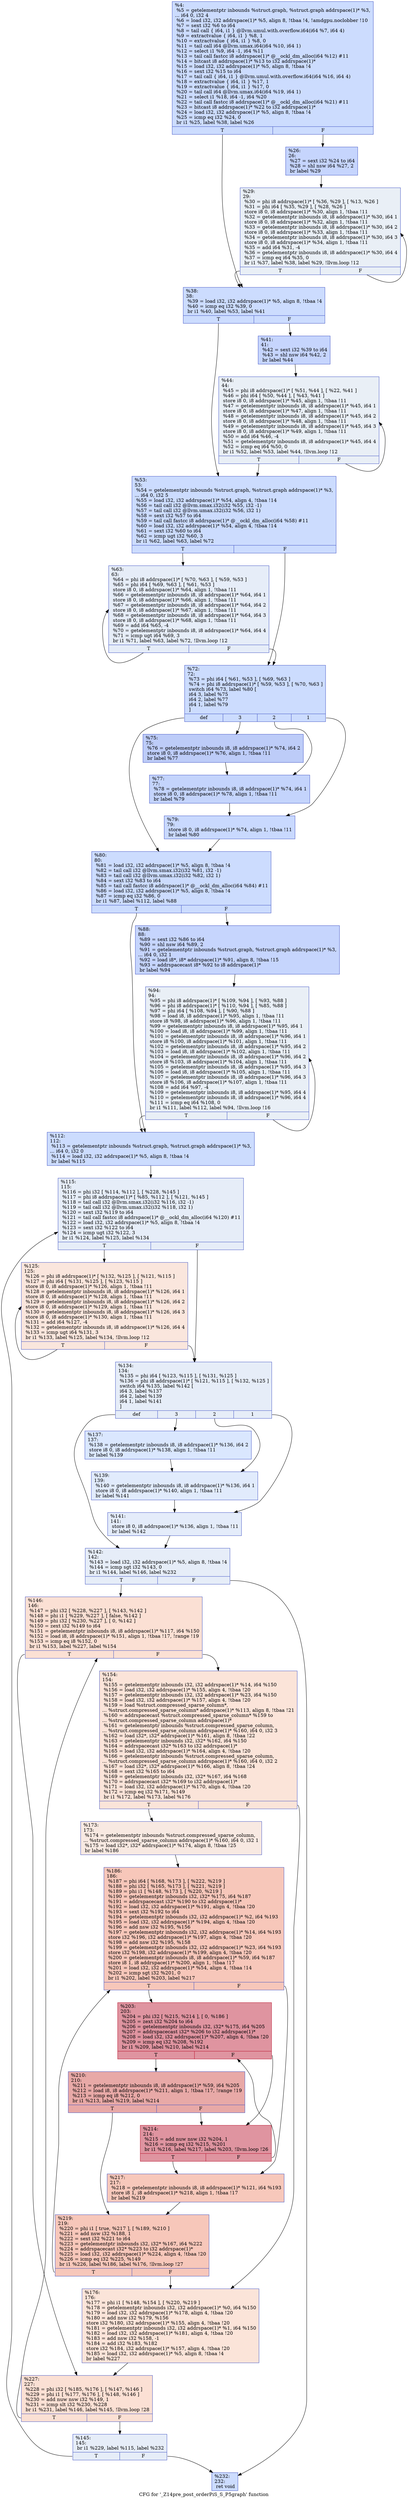 digraph "CFG for '_Z14pre_post_orderPiS_S_P5graph' function" {
	label="CFG for '_Z14pre_post_orderPiS_S_P5graph' function";

	Node0x5d91cc0 [shape=record,color="#3d50c3ff", style=filled, fillcolor="#8caffe70",label="{%4:\l  %5 = getelementptr inbounds %struct.graph, %struct.graph addrspace(1)* %3,\l... i64 0, i32 4\l  %6 = load i32, i32 addrspace(1)* %5, align 8, !tbaa !4, !amdgpu.noclobber !10\l  %7 = sext i32 %6 to i64\l  %8 = tail call \{ i64, i1 \} @llvm.umul.with.overflow.i64(i64 %7, i64 4)\l  %9 = extractvalue \{ i64, i1 \} %8, 1\l  %10 = extractvalue \{ i64, i1 \} %8, 0\l  %11 = tail call i64 @llvm.umax.i64(i64 %10, i64 1)\l  %12 = select i1 %9, i64 -1, i64 %11\l  %13 = tail call fastcc i8 addrspace(1)* @__ockl_dm_alloc(i64 %12) #11\l  %14 = bitcast i8 addrspace(1)* %13 to i32 addrspace(1)*\l  %15 = load i32, i32 addrspace(1)* %5, align 8, !tbaa !4\l  %16 = sext i32 %15 to i64\l  %17 = tail call \{ i64, i1 \} @llvm.umul.with.overflow.i64(i64 %16, i64 4)\l  %18 = extractvalue \{ i64, i1 \} %17, 1\l  %19 = extractvalue \{ i64, i1 \} %17, 0\l  %20 = tail call i64 @llvm.umax.i64(i64 %19, i64 1)\l  %21 = select i1 %18, i64 -1, i64 %20\l  %22 = tail call fastcc i8 addrspace(1)* @__ockl_dm_alloc(i64 %21) #11\l  %23 = bitcast i8 addrspace(1)* %22 to i32 addrspace(1)*\l  %24 = load i32, i32 addrspace(1)* %5, align 8, !tbaa !4\l  %25 = icmp eq i32 %24, 0\l  br i1 %25, label %38, label %26\l|{<s0>T|<s1>F}}"];
	Node0x5d91cc0:s0 -> Node0x5d94650;
	Node0x5d91cc0:s1 -> Node0x5d946a0;
	Node0x5d946a0 [shape=record,color="#3d50c3ff", style=filled, fillcolor="#7ea1fa70",label="{%26:\l26:                                               \l  %27 = sext i32 %24 to i64\l  %28 = shl nsw i64 %27, 2\l  br label %29\l}"];
	Node0x5d946a0 -> Node0x5d948e0;
	Node0x5d948e0 [shape=record,color="#3d50c3ff", style=filled, fillcolor="#cedaeb70",label="{%29:\l29:                                               \l  %30 = phi i8 addrspace(1)* [ %36, %29 ], [ %13, %26 ]\l  %31 = phi i64 [ %35, %29 ], [ %28, %26 ]\l  store i8 0, i8 addrspace(1)* %30, align 1, !tbaa !11\l  %32 = getelementptr inbounds i8, i8 addrspace(1)* %30, i64 1\l  store i8 0, i8 addrspace(1)* %32, align 1, !tbaa !11\l  %33 = getelementptr inbounds i8, i8 addrspace(1)* %30, i64 2\l  store i8 0, i8 addrspace(1)* %33, align 1, !tbaa !11\l  %34 = getelementptr inbounds i8, i8 addrspace(1)* %30, i64 3\l  store i8 0, i8 addrspace(1)* %34, align 1, !tbaa !11\l  %35 = add i64 %31, -4\l  %36 = getelementptr inbounds i8, i8 addrspace(1)* %30, i64 4\l  %37 = icmp eq i64 %35, 0\l  br i1 %37, label %38, label %29, !llvm.loop !12\l|{<s0>T|<s1>F}}"];
	Node0x5d948e0:s0 -> Node0x5d94650;
	Node0x5d948e0:s1 -> Node0x5d948e0;
	Node0x5d94650 [shape=record,color="#3d50c3ff", style=filled, fillcolor="#8caffe70",label="{%38:\l38:                                               \l  %39 = load i32, i32 addrspace(1)* %5, align 8, !tbaa !4\l  %40 = icmp eq i32 %39, 0\l  br i1 %40, label %53, label %41\l|{<s0>T|<s1>F}}"];
	Node0x5d94650:s0 -> Node0x5d95cb0;
	Node0x5d94650:s1 -> Node0x5d95d00;
	Node0x5d95d00 [shape=record,color="#3d50c3ff", style=filled, fillcolor="#7ea1fa70",label="{%41:\l41:                                               \l  %42 = sext i32 %39 to i64\l  %43 = shl nsw i64 %42, 2\l  br label %44\l}"];
	Node0x5d95d00 -> Node0x5d95f40;
	Node0x5d95f40 [shape=record,color="#3d50c3ff", style=filled, fillcolor="#cedaeb70",label="{%44:\l44:                                               \l  %45 = phi i8 addrspace(1)* [ %51, %44 ], [ %22, %41 ]\l  %46 = phi i64 [ %50, %44 ], [ %43, %41 ]\l  store i8 0, i8 addrspace(1)* %45, align 1, !tbaa !11\l  %47 = getelementptr inbounds i8, i8 addrspace(1)* %45, i64 1\l  store i8 0, i8 addrspace(1)* %47, align 1, !tbaa !11\l  %48 = getelementptr inbounds i8, i8 addrspace(1)* %45, i64 2\l  store i8 0, i8 addrspace(1)* %48, align 1, !tbaa !11\l  %49 = getelementptr inbounds i8, i8 addrspace(1)* %45, i64 3\l  store i8 0, i8 addrspace(1)* %49, align 1, !tbaa !11\l  %50 = add i64 %46, -4\l  %51 = getelementptr inbounds i8, i8 addrspace(1)* %45, i64 4\l  %52 = icmp eq i64 %50, 0\l  br i1 %52, label %53, label %44, !llvm.loop !12\l|{<s0>T|<s1>F}}"];
	Node0x5d95f40:s0 -> Node0x5d95cb0;
	Node0x5d95f40:s1 -> Node0x5d95f40;
	Node0x5d95cb0 [shape=record,color="#3d50c3ff", style=filled, fillcolor="#8caffe70",label="{%53:\l53:                                               \l  %54 = getelementptr inbounds %struct.graph, %struct.graph addrspace(1)* %3,\l... i64 0, i32 5\l  %55 = load i32, i32 addrspace(1)* %54, align 4, !tbaa !14\l  %56 = tail call i32 @llvm.smax.i32(i32 %55, i32 -1)\l  %57 = tail call i32 @llvm.umax.i32(i32 %56, i32 1)\l  %58 = sext i32 %57 to i64\l  %59 = tail call fastcc i8 addrspace(1)* @__ockl_dm_alloc(i64 %58) #11\l  %60 = load i32, i32 addrspace(1)* %54, align 4, !tbaa !14\l  %61 = sext i32 %60 to i64\l  %62 = icmp ugt i32 %60, 3\l  br i1 %62, label %63, label %72\l|{<s0>T|<s1>F}}"];
	Node0x5d95cb0:s0 -> Node0x5d97d90;
	Node0x5d95cb0:s1 -> Node0x5d97de0;
	Node0x5d97d90 [shape=record,color="#3d50c3ff", style=filled, fillcolor="#c7d7f070",label="{%63:\l63:                                               \l  %64 = phi i8 addrspace(1)* [ %70, %63 ], [ %59, %53 ]\l  %65 = phi i64 [ %69, %63 ], [ %61, %53 ]\l  store i8 0, i8 addrspace(1)* %64, align 1, !tbaa !11\l  %66 = getelementptr inbounds i8, i8 addrspace(1)* %64, i64 1\l  store i8 0, i8 addrspace(1)* %66, align 1, !tbaa !11\l  %67 = getelementptr inbounds i8, i8 addrspace(1)* %64, i64 2\l  store i8 0, i8 addrspace(1)* %67, align 1, !tbaa !11\l  %68 = getelementptr inbounds i8, i8 addrspace(1)* %64, i64 3\l  store i8 0, i8 addrspace(1)* %68, align 1, !tbaa !11\l  %69 = add i64 %65, -4\l  %70 = getelementptr inbounds i8, i8 addrspace(1)* %64, i64 4\l  %71 = icmp ugt i64 %69, 3\l  br i1 %71, label %63, label %72, !llvm.loop !12\l|{<s0>T|<s1>F}}"];
	Node0x5d97d90:s0 -> Node0x5d97d90;
	Node0x5d97d90:s1 -> Node0x5d97de0;
	Node0x5d97de0 [shape=record,color="#3d50c3ff", style=filled, fillcolor="#8caffe70",label="{%72:\l72:                                               \l  %73 = phi i64 [ %61, %53 ], [ %69, %63 ]\l  %74 = phi i8 addrspace(1)* [ %59, %53 ], [ %70, %63 ]\l  switch i64 %73, label %80 [\l    i64 3, label %75\l    i64 2, label %77\l    i64 1, label %79\l  ]\l|{<s0>def|<s1>3|<s2>2|<s3>1}}"];
	Node0x5d97de0:s0 -> Node0x5d98b70;
	Node0x5d97de0:s1 -> Node0x5d98bc0;
	Node0x5d97de0:s2 -> Node0x5d98c10;
	Node0x5d97de0:s3 -> Node0x5d98c60;
	Node0x5d98bc0 [shape=record,color="#3d50c3ff", style=filled, fillcolor="#6a8bef70",label="{%75:\l75:                                               \l  %76 = getelementptr inbounds i8, i8 addrspace(1)* %74, i64 2\l  store i8 0, i8 addrspace(1)* %76, align 1, !tbaa !11\l  br label %77\l}"];
	Node0x5d98bc0 -> Node0x5d98c10;
	Node0x5d98c10 [shape=record,color="#3d50c3ff", style=filled, fillcolor="#7a9df870",label="{%77:\l77:                                               \l  %78 = getelementptr inbounds i8, i8 addrspace(1)* %74, i64 1\l  store i8 0, i8 addrspace(1)* %78, align 1, !tbaa !11\l  br label %79\l}"];
	Node0x5d98c10 -> Node0x5d98c60;
	Node0x5d98c60 [shape=record,color="#3d50c3ff", style=filled, fillcolor="#85a8fc70",label="{%79:\l79:                                               \l  store i8 0, i8 addrspace(1)* %74, align 1, !tbaa !11\l  br label %80\l}"];
	Node0x5d98c60 -> Node0x5d98b70;
	Node0x5d98b70 [shape=record,color="#3d50c3ff", style=filled, fillcolor="#8caffe70",label="{%80:\l80:                                               \l  %81 = load i32, i32 addrspace(1)* %5, align 8, !tbaa !4\l  %82 = tail call i32 @llvm.smax.i32(i32 %81, i32 -1)\l  %83 = tail call i32 @llvm.umax.i32(i32 %82, i32 1)\l  %84 = sext i32 %83 to i64\l  %85 = tail call fastcc i8 addrspace(1)* @__ockl_dm_alloc(i64 %84) #11\l  %86 = load i32, i32 addrspace(1)* %5, align 8, !tbaa !4\l  %87 = icmp eq i32 %86, 0\l  br i1 %87, label %112, label %88\l|{<s0>T|<s1>F}}"];
	Node0x5d98b70:s0 -> Node0x5d997a0;
	Node0x5d98b70:s1 -> Node0x5d997f0;
	Node0x5d997f0 [shape=record,color="#3d50c3ff", style=filled, fillcolor="#7ea1fa70",label="{%88:\l88:                                               \l  %89 = sext i32 %86 to i64\l  %90 = shl nsw i64 %89, 2\l  %91 = getelementptr inbounds %struct.graph, %struct.graph addrspace(1)* %3,\l... i64 0, i32 1\l  %92 = load i8*, i8* addrspace(1)* %91, align 8, !tbaa !15\l  %93 = addrspacecast i8* %92 to i8 addrspace(1)*\l  br label %94\l}"];
	Node0x5d997f0 -> Node0x5d99c10;
	Node0x5d99c10 [shape=record,color="#3d50c3ff", style=filled, fillcolor="#cedaeb70",label="{%94:\l94:                                               \l  %95 = phi i8 addrspace(1)* [ %109, %94 ], [ %93, %88 ]\l  %96 = phi i8 addrspace(1)* [ %110, %94 ], [ %85, %88 ]\l  %97 = phi i64 [ %108, %94 ], [ %90, %88 ]\l  %98 = load i8, i8 addrspace(1)* %95, align 1, !tbaa !11\l  store i8 %98, i8 addrspace(1)* %96, align 1, !tbaa !11\l  %99 = getelementptr inbounds i8, i8 addrspace(1)* %95, i64 1\l  %100 = load i8, i8 addrspace(1)* %99, align 1, !tbaa !11\l  %101 = getelementptr inbounds i8, i8 addrspace(1)* %96, i64 1\l  store i8 %100, i8 addrspace(1)* %101, align 1, !tbaa !11\l  %102 = getelementptr inbounds i8, i8 addrspace(1)* %95, i64 2\l  %103 = load i8, i8 addrspace(1)* %102, align 1, !tbaa !11\l  %104 = getelementptr inbounds i8, i8 addrspace(1)* %96, i64 2\l  store i8 %103, i8 addrspace(1)* %104, align 1, !tbaa !11\l  %105 = getelementptr inbounds i8, i8 addrspace(1)* %95, i64 3\l  %106 = load i8, i8 addrspace(1)* %105, align 1, !tbaa !11\l  %107 = getelementptr inbounds i8, i8 addrspace(1)* %96, i64 3\l  store i8 %106, i8 addrspace(1)* %107, align 1, !tbaa !11\l  %108 = add i64 %97, -4\l  %109 = getelementptr inbounds i8, i8 addrspace(1)* %95, i64 4\l  %110 = getelementptr inbounds i8, i8 addrspace(1)* %96, i64 4\l  %111 = icmp eq i64 %108, 0\l  br i1 %111, label %112, label %94, !llvm.loop !16\l|{<s0>T|<s1>F}}"];
	Node0x5d99c10:s0 -> Node0x5d997a0;
	Node0x5d99c10:s1 -> Node0x5d99c10;
	Node0x5d997a0 [shape=record,color="#3d50c3ff", style=filled, fillcolor="#8caffe70",label="{%112:\l112:                                              \l  %113 = getelementptr inbounds %struct.graph, %struct.graph addrspace(1)* %3,\l... i64 0, i32 0\l  %114 = load i32, i32 addrspace(1)* %5, align 8, !tbaa !4\l  br label %115\l}"];
	Node0x5d997a0 -> Node0x5d9ac20;
	Node0x5d9ac20 [shape=record,color="#3d50c3ff", style=filled, fillcolor="#c7d7f070",label="{%115:\l115:                                              \l  %116 = phi i32 [ %114, %112 ], [ %228, %145 ]\l  %117 = phi i8 addrspace(1)* [ %85, %112 ], [ %121, %145 ]\l  %118 = tail call i32 @llvm.smax.i32(i32 %116, i32 -1)\l  %119 = tail call i32 @llvm.umax.i32(i32 %118, i32 1)\l  %120 = sext i32 %119 to i64\l  %121 = tail call fastcc i8 addrspace(1)* @__ockl_dm_alloc(i64 %120) #11\l  %122 = load i32, i32 addrspace(1)* %5, align 8, !tbaa !4\l  %123 = sext i32 %122 to i64\l  %124 = icmp ugt i32 %122, 3\l  br i1 %124, label %125, label %134\l|{<s0>T|<s1>F}}"];
	Node0x5d9ac20:s0 -> Node0x5d9b460;
	Node0x5d9ac20:s1 -> Node0x5d9b4b0;
	Node0x5d9b460 [shape=record,color="#3d50c3ff", style=filled, fillcolor="#f3c7b170",label="{%125:\l125:                                              \l  %126 = phi i8 addrspace(1)* [ %132, %125 ], [ %121, %115 ]\l  %127 = phi i64 [ %131, %125 ], [ %123, %115 ]\l  store i8 0, i8 addrspace(1)* %126, align 1, !tbaa !11\l  %128 = getelementptr inbounds i8, i8 addrspace(1)* %126, i64 1\l  store i8 0, i8 addrspace(1)* %128, align 1, !tbaa !11\l  %129 = getelementptr inbounds i8, i8 addrspace(1)* %126, i64 2\l  store i8 0, i8 addrspace(1)* %129, align 1, !tbaa !11\l  %130 = getelementptr inbounds i8, i8 addrspace(1)* %126, i64 3\l  store i8 0, i8 addrspace(1)* %130, align 1, !tbaa !11\l  %131 = add i64 %127, -4\l  %132 = getelementptr inbounds i8, i8 addrspace(1)* %126, i64 4\l  %133 = icmp ugt i64 %131, 3\l  br i1 %133, label %125, label %134, !llvm.loop !12\l|{<s0>T|<s1>F}}"];
	Node0x5d9b460:s0 -> Node0x5d9b460;
	Node0x5d9b460:s1 -> Node0x5d9b4b0;
	Node0x5d9b4b0 [shape=record,color="#3d50c3ff", style=filled, fillcolor="#c7d7f070",label="{%134:\l134:                                              \l  %135 = phi i64 [ %123, %115 ], [ %131, %125 ]\l  %136 = phi i8 addrspace(1)* [ %121, %115 ], [ %132, %125 ]\l  switch i64 %135, label %142 [\l    i64 3, label %137\l    i64 2, label %139\l    i64 1, label %141\l  ]\l|{<s0>def|<s1>3|<s2>2|<s3>1}}"];
	Node0x5d9b4b0:s0 -> Node0x5d9c340;
	Node0x5d9b4b0:s1 -> Node0x5d9c390;
	Node0x5d9b4b0:s2 -> Node0x5d9c3e0;
	Node0x5d9b4b0:s3 -> Node0x5d9c430;
	Node0x5d9c390 [shape=record,color="#3d50c3ff", style=filled, fillcolor="#abc8fd70",label="{%137:\l137:                                              \l  %138 = getelementptr inbounds i8, i8 addrspace(1)* %136, i64 2\l  store i8 0, i8 addrspace(1)* %138, align 1, !tbaa !11\l  br label %139\l}"];
	Node0x5d9c390 -> Node0x5d9c3e0;
	Node0x5d9c3e0 [shape=record,color="#3d50c3ff", style=filled, fillcolor="#bbd1f870",label="{%139:\l139:                                              \l  %140 = getelementptr inbounds i8, i8 addrspace(1)* %136, i64 1\l  store i8 0, i8 addrspace(1)* %140, align 1, !tbaa !11\l  br label %141\l}"];
	Node0x5d9c3e0 -> Node0x5d9c430;
	Node0x5d9c430 [shape=record,color="#3d50c3ff", style=filled, fillcolor="#c1d4f470",label="{%141:\l141:                                              \l  store i8 0, i8 addrspace(1)* %136, align 1, !tbaa !11\l  br label %142\l}"];
	Node0x5d9c430 -> Node0x5d9c340;
	Node0x5d9c340 [shape=record,color="#3d50c3ff", style=filled, fillcolor="#c7d7f070",label="{%142:\l142:                                              \l  %143 = load i32, i32 addrspace(1)* %5, align 8, !tbaa !4\l  %144 = icmp sgt i32 %143, 0\l  br i1 %144, label %146, label %232\l|{<s0>T|<s1>F}}"];
	Node0x5d9c340:s0 -> Node0x5d9cb60;
	Node0x5d9c340:s1 -> Node0x5d9cbb0;
	Node0x5d9ace0 [shape=record,color="#3d50c3ff", style=filled, fillcolor="#c7d7f070",label="{%145:\l145:                                              \l  br i1 %229, label %115, label %232\l|{<s0>T|<s1>F}}"];
	Node0x5d9ace0:s0 -> Node0x5d9ac20;
	Node0x5d9ace0:s1 -> Node0x5d9cbb0;
	Node0x5d9cb60 [shape=record,color="#3d50c3ff", style=filled, fillcolor="#f7b99e70",label="{%146:\l146:                                              \l  %147 = phi i32 [ %228, %227 ], [ %143, %142 ]\l  %148 = phi i1 [ %229, %227 ], [ false, %142 ]\l  %149 = phi i32 [ %230, %227 ], [ 0, %142 ]\l  %150 = zext i32 %149 to i64\l  %151 = getelementptr inbounds i8, i8 addrspace(1)* %117, i64 %150\l  %152 = load i8, i8 addrspace(1)* %151, align 1, !tbaa !17, !range !19\l  %153 = icmp eq i8 %152, 0\l  br i1 %153, label %227, label %154\l|{<s0>T|<s1>F}}"];
	Node0x5d9cb60:s0 -> Node0x5d9cd60;
	Node0x5d9cb60:s1 -> Node0x5d921d0;
	Node0x5d921d0 [shape=record,color="#3d50c3ff", style=filled, fillcolor="#f5c1a970",label="{%154:\l154:                                              \l  %155 = getelementptr inbounds i32, i32 addrspace(1)* %14, i64 %150\l  %156 = load i32, i32 addrspace(1)* %155, align 4, !tbaa !20\l  %157 = getelementptr inbounds i32, i32 addrspace(1)* %23, i64 %150\l  %158 = load i32, i32 addrspace(1)* %157, align 4, !tbaa !20\l  %159 = load %struct.compressed_sparse_column*,\l... %struct.compressed_sparse_column* addrspace(1)* %113, align 8, !tbaa !21\l  %160 = addrspacecast %struct.compressed_sparse_column* %159 to\l... %struct.compressed_sparse_column addrspace(1)*\l  %161 = getelementptr inbounds %struct.compressed_sparse_column,\l... %struct.compressed_sparse_column addrspace(1)* %160, i64 0, i32 3\l  %162 = load i32*, i32* addrspace(1)* %161, align 8, !tbaa !22\l  %163 = getelementptr inbounds i32, i32* %162, i64 %150\l  %164 = addrspacecast i32* %163 to i32 addrspace(1)*\l  %165 = load i32, i32 addrspace(1)* %164, align 4, !tbaa !20\l  %166 = getelementptr inbounds %struct.compressed_sparse_column,\l... %struct.compressed_sparse_column addrspace(1)* %160, i64 0, i32 2\l  %167 = load i32*, i32* addrspace(1)* %166, align 8, !tbaa !24\l  %168 = sext i32 %165 to i64\l  %169 = getelementptr inbounds i32, i32* %167, i64 %168\l  %170 = addrspacecast i32* %169 to i32 addrspace(1)*\l  %171 = load i32, i32 addrspace(1)* %170, align 4, !tbaa !20\l  %172 = icmp eq i32 %171, %149\l  br i1 %172, label %173, label %176\l|{<s0>T|<s1>F}}"];
	Node0x5d921d0:s0 -> Node0x5d9f440;
	Node0x5d921d0:s1 -> Node0x5d9f4d0;
	Node0x5d9f440 [shape=record,color="#3d50c3ff", style=filled, fillcolor="#efcebd70",label="{%173:\l173:                                              \l  %174 = getelementptr inbounds %struct.compressed_sparse_column,\l... %struct.compressed_sparse_column addrspace(1)* %160, i64 0, i32 1\l  %175 = load i32*, i32* addrspace(1)* %174, align 8, !tbaa !25\l  br label %186\l}"];
	Node0x5d9f440 -> Node0x5d9f840;
	Node0x5d9f4d0 [shape=record,color="#3d50c3ff", style=filled, fillcolor="#f5c1a970",label="{%176:\l176:                                              \l  %177 = phi i1 [ %148, %154 ], [ %220, %219 ]\l  %178 = getelementptr inbounds i32, i32 addrspace(1)* %0, i64 %150\l  %179 = load i32, i32 addrspace(1)* %178, align 4, !tbaa !20\l  %180 = add nsw i32 %179, %156\l  store i32 %180, i32 addrspace(1)* %155, align 4, !tbaa !20\l  %181 = getelementptr inbounds i32, i32 addrspace(1)* %1, i64 %150\l  %182 = load i32, i32 addrspace(1)* %181, align 4, !tbaa !20\l  %183 = add nsw i32 %158, -1\l  %184 = add i32 %183, %182\l  store i32 %184, i32 addrspace(1)* %157, align 4, !tbaa !20\l  %185 = load i32, i32 addrspace(1)* %5, align 8, !tbaa !4\l  br label %227\l}"];
	Node0x5d9f4d0 -> Node0x5d9cd60;
	Node0x5d9f840 [shape=record,color="#3d50c3ff", style=filled, fillcolor="#ec7f6370",label="{%186:\l186:                                              \l  %187 = phi i64 [ %168, %173 ], [ %222, %219 ]\l  %188 = phi i32 [ %165, %173 ], [ %221, %219 ]\l  %189 = phi i1 [ %148, %173 ], [ %220, %219 ]\l  %190 = getelementptr inbounds i32, i32* %175, i64 %187\l  %191 = addrspacecast i32* %190 to i32 addrspace(1)*\l  %192 = load i32, i32 addrspace(1)* %191, align 4, !tbaa !20\l  %193 = sext i32 %192 to i64\l  %194 = getelementptr inbounds i32, i32 addrspace(1)* %2, i64 %193\l  %195 = load i32, i32 addrspace(1)* %194, align 4, !tbaa !20\l  %196 = add nsw i32 %195, %156\l  %197 = getelementptr inbounds i32, i32 addrspace(1)* %14, i64 %193\l  store i32 %196, i32 addrspace(1)* %197, align 4, !tbaa !20\l  %198 = add nsw i32 %195, %158\l  %199 = getelementptr inbounds i32, i32 addrspace(1)* %23, i64 %193\l  store i32 %198, i32 addrspace(1)* %199, align 4, !tbaa !20\l  %200 = getelementptr inbounds i8, i8 addrspace(1)* %59, i64 %187\l  store i8 1, i8 addrspace(1)* %200, align 1, !tbaa !17\l  %201 = load i32, i32 addrspace(1)* %54, align 4, !tbaa !14\l  %202 = icmp sgt i32 %201, 0\l  br i1 %202, label %203, label %217\l|{<s0>T|<s1>F}}"];
	Node0x5d9f840:s0 -> Node0x5da11f0;
	Node0x5d9f840:s1 -> Node0x5da1280;
	Node0x5da11f0 [shape=record,color="#b70d28ff", style=filled, fillcolor="#b70d2870",label="{%203:\l203:                                              \l  %204 = phi i32 [ %215, %214 ], [ 0, %186 ]\l  %205 = zext i32 %204 to i64\l  %206 = getelementptr inbounds i32, i32* %175, i64 %205\l  %207 = addrspacecast i32* %206 to i32 addrspace(1)*\l  %208 = load i32, i32 addrspace(1)* %207, align 4, !tbaa !20\l  %209 = icmp eq i32 %208, %192\l  br i1 %209, label %210, label %214\l|{<s0>T|<s1>F}}"];
	Node0x5da11f0:s0 -> Node0x5da17b0;
	Node0x5da11f0:s1 -> Node0x5da13c0;
	Node0x5da17b0 [shape=record,color="#3d50c3ff", style=filled, fillcolor="#ca3b3770",label="{%210:\l210:                                              \l  %211 = getelementptr inbounds i8, i8 addrspace(1)* %59, i64 %205\l  %212 = load i8, i8 addrspace(1)* %211, align 1, !tbaa !17, !range !19\l  %213 = icmp eq i8 %212, 0\l  br i1 %213, label %219, label %214\l|{<s0>T|<s1>F}}"];
	Node0x5da17b0:s0 -> Node0x5d9f940;
	Node0x5da17b0:s1 -> Node0x5da13c0;
	Node0x5da13c0 [shape=record,color="#b70d28ff", style=filled, fillcolor="#b70d2870",label="{%214:\l214:                                              \l  %215 = add nuw nsw i32 %204, 1\l  %216 = icmp eq i32 %215, %201\l  br i1 %216, label %217, label %203, !llvm.loop !26\l|{<s0>T|<s1>F}}"];
	Node0x5da13c0:s0 -> Node0x5da1280;
	Node0x5da13c0:s1 -> Node0x5da11f0;
	Node0x5da1280 [shape=record,color="#3d50c3ff", style=filled, fillcolor="#ed836670",label="{%217:\l217:                                              \l  %218 = getelementptr inbounds i8, i8 addrspace(1)* %121, i64 %193\l  store i8 1, i8 addrspace(1)* %218, align 1, !tbaa !17\l  br label %219\l}"];
	Node0x5da1280 -> Node0x5d9f940;
	Node0x5d9f940 [shape=record,color="#3d50c3ff", style=filled, fillcolor="#ec7f6370",label="{%219:\l219:                                              \l  %220 = phi i1 [ true, %217 ], [ %189, %210 ]\l  %221 = add nsw i32 %188, 1\l  %222 = sext i32 %221 to i64\l  %223 = getelementptr inbounds i32, i32* %167, i64 %222\l  %224 = addrspacecast i32* %223 to i32 addrspace(1)*\l  %225 = load i32, i32 addrspace(1)* %224, align 4, !tbaa !20\l  %226 = icmp eq i32 %225, %149\l  br i1 %226, label %186, label %176, !llvm.loop !27\l|{<s0>T|<s1>F}}"];
	Node0x5d9f940:s0 -> Node0x5d9f840;
	Node0x5d9f940:s1 -> Node0x5d9f4d0;
	Node0x5d9cd60 [shape=record,color="#3d50c3ff", style=filled, fillcolor="#f7b99e70",label="{%227:\l227:                                              \l  %228 = phi i32 [ %185, %176 ], [ %147, %146 ]\l  %229 = phi i1 [ %177, %176 ], [ %148, %146 ]\l  %230 = add nuw nsw i32 %149, 1\l  %231 = icmp slt i32 %230, %228\l  br i1 %231, label %146, label %145, !llvm.loop !28\l|{<s0>T|<s1>F}}"];
	Node0x5d9cd60:s0 -> Node0x5d9cb60;
	Node0x5d9cd60:s1 -> Node0x5d9ace0;
	Node0x5d9cbb0 [shape=record,color="#3d50c3ff", style=filled, fillcolor="#8caffe70",label="{%232:\l232:                                              \l  ret void\l}"];
}
